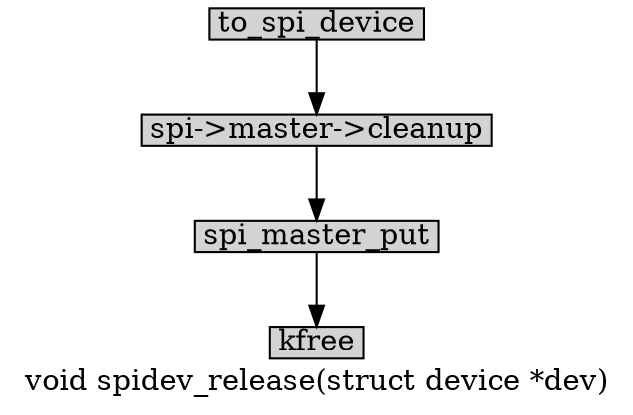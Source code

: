 digraph spidev_release{
        label="void spidev_release(struct device *dev)";
        size="10,18";
        ratio=filled;
        
		node[style=filled, shape = box, margin="0.05,0.005",height="0.1",width="0.1"];

		to_spi_device[label="to_spi_device"];
		master_cleanup[label="spi->master->cleanup"];
		master_put[label="spi_master_put"];
		kfree;

		to_spi_device -> master_cleanup;
		master_cleanup -> master_put;
		master_put -> kfree;
}
